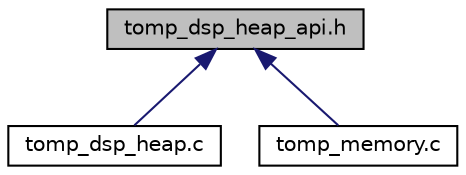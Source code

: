 digraph "tomp_dsp_heap_api.h"
{
  edge [fontname="Helvetica",fontsize="10",labelfontname="Helvetica",labelfontsize="10"];
  node [fontname="Helvetica",fontsize="10",shape=record];
  Node1 [label="tomp_dsp_heap_api.h",height=0.2,width=0.4,color="black", fillcolor="grey75", style="filled", fontcolor="black"];
  Node1 -> Node2 [dir="back",color="midnightblue",fontsize="10",style="solid",fontname="Helvetica"];
  Node2 [label="tomp_dsp_heap.c",height=0.2,width=0.4,color="black", fillcolor="white", style="filled",URL="$tomp__dsp__heap_8c.html",tooltip="Thread safe, coherency aware dynamic memory management routines. "];
  Node1 -> Node3 [dir="back",color="midnightblue",fontsize="10",style="solid",fontname="Helvetica"];
  Node3 [label="tomp_memory.c",height=0.2,width=0.4,color="black", fillcolor="white", style="filled",URL="$tomp__memory_8c.html",tooltip="Thread safe, coherency aware dynamic memory management routines. "];
}
